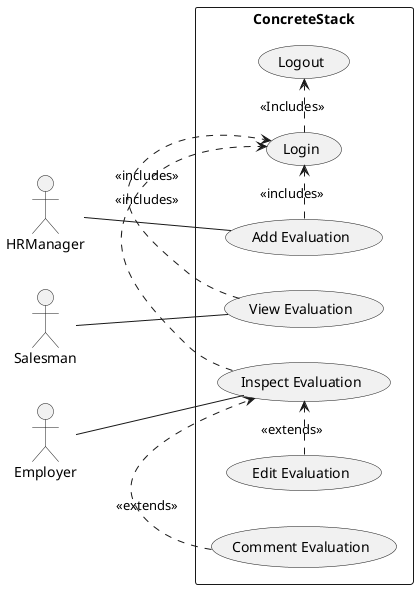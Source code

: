 @startuml
'https://plantuml.com/use-case-diagram
left to right direction
skinparam packageStyle rectangle

actor HRManager
actor Salesman
actor Employer

rectangle ConcreteStack {
(Login)
Salesman -- (View Evaluation)
Employer -- (Inspect Evaluation)
HRManager -- (Add Evaluation)

(Login) .> (Logout) : <<Includes>>
(View Evaluation) .> (Login) : <<includes>>
(Add Evaluation) .> (Login) : <<includes>>
(Inspect Evaluation) .> (Login) : <<includes>>

(Edit Evaluation) .> (Inspect Evaluation) : <<extends>>
(Comment Evaluation) .> (Inspect Evaluation) : <<extends>>

}
@enduml